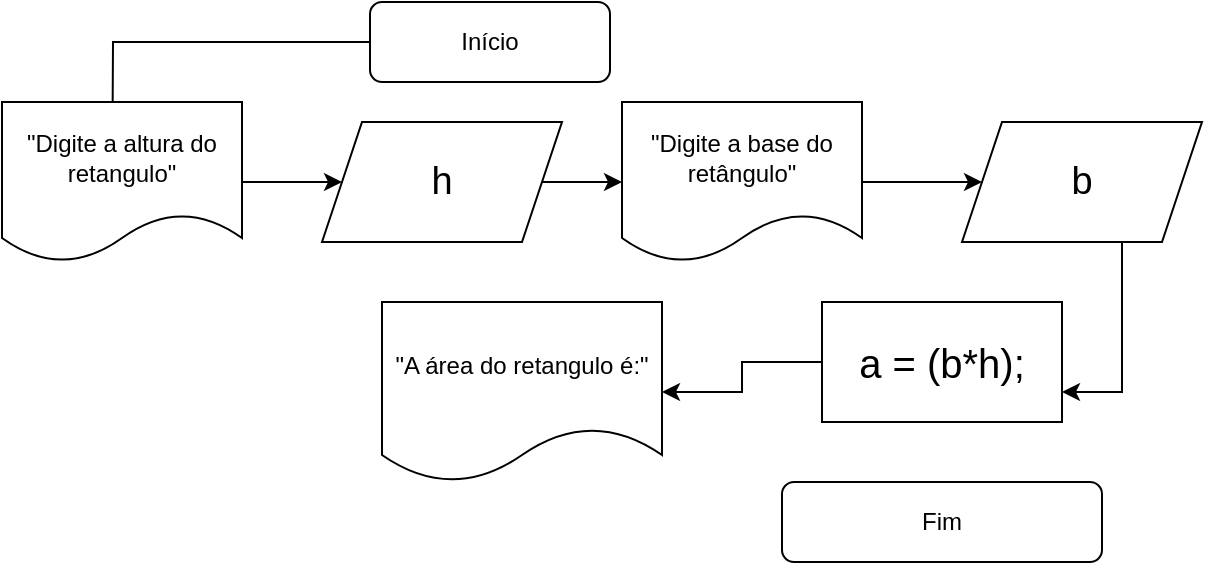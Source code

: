 <mxfile version="14.0.1" type="github">
  <diagram id="C5RBs43oDa-KdzZeNtuy" name="Page-1">
    <mxGraphModel dx="860" dy="328" grid="1" gridSize="10" guides="1" tooltips="1" connect="1" arrows="1" fold="1" page="1" pageScale="1" pageWidth="827" pageHeight="1169" math="0" shadow="0">
      <root>
        <mxCell id="WIyWlLk6GJQsqaUBKTNV-0" />
        <mxCell id="WIyWlLk6GJQsqaUBKTNV-1" parent="WIyWlLk6GJQsqaUBKTNV-0" />
        <mxCell id="WIyWlLk6GJQsqaUBKTNV-3" value="Início" style="rounded=1;whiteSpace=wrap;html=1;fontSize=12;glass=0;strokeWidth=1;shadow=0;" parent="WIyWlLk6GJQsqaUBKTNV-1" vertex="1">
          <mxGeometry x="294" y="20" width="120" height="40" as="geometry" />
        </mxCell>
        <mxCell id="WIyWlLk6GJQsqaUBKTNV-12" value="Fim" style="rounded=1;whiteSpace=wrap;html=1;fontSize=12;glass=0;strokeWidth=1;shadow=0;" parent="WIyWlLk6GJQsqaUBKTNV-1" vertex="1">
          <mxGeometry x="500" y="260" width="160" height="40" as="geometry" />
        </mxCell>
        <mxCell id="DF-ZhmiL2jZfrNKkENaV-1" value="" style="rounded=0;html=1;jettySize=auto;orthogonalLoop=1;fontSize=11;endArrow=block;endFill=0;endSize=8;strokeWidth=1;shadow=0;labelBackgroundColor=none;edgeStyle=orthogonalEdgeStyle;" edge="1" parent="WIyWlLk6GJQsqaUBKTNV-1" source="WIyWlLk6GJQsqaUBKTNV-3">
          <mxGeometry relative="1" as="geometry">
            <mxPoint x="294" y="40" as="sourcePoint" />
            <mxPoint x="165" y="130" as="targetPoint" />
          </mxGeometry>
        </mxCell>
        <mxCell id="DF-ZhmiL2jZfrNKkENaV-8" style="edgeStyle=orthogonalEdgeStyle;rounded=0;orthogonalLoop=1;jettySize=auto;html=1;exitX=1;exitY=0.5;exitDx=0;exitDy=0;" edge="1" parent="WIyWlLk6GJQsqaUBKTNV-1" source="DF-ZhmiL2jZfrNKkENaV-6" target="DF-ZhmiL2jZfrNKkENaV-7">
          <mxGeometry relative="1" as="geometry" />
        </mxCell>
        <mxCell id="DF-ZhmiL2jZfrNKkENaV-6" value="&quot;Digite a altura do retangulo&quot;" style="shape=document;whiteSpace=wrap;html=1;boundedLbl=1;" vertex="1" parent="WIyWlLk6GJQsqaUBKTNV-1">
          <mxGeometry x="110" y="70" width="120" height="80" as="geometry" />
        </mxCell>
        <mxCell id="DF-ZhmiL2jZfrNKkENaV-11" value="" style="edgeStyle=orthogonalEdgeStyle;rounded=0;orthogonalLoop=1;jettySize=auto;html=1;exitX=1;exitY=0.5;exitDx=0;exitDy=0;" edge="1" parent="WIyWlLk6GJQsqaUBKTNV-1" source="DF-ZhmiL2jZfrNKkENaV-7" target="DF-ZhmiL2jZfrNKkENaV-9">
          <mxGeometry relative="1" as="geometry">
            <mxPoint x="410" y="110" as="sourcePoint" />
          </mxGeometry>
        </mxCell>
        <mxCell id="DF-ZhmiL2jZfrNKkENaV-7" value="&lt;font style=&quot;font-size: 19px&quot;&gt;h&lt;/font&gt;" style="shape=parallelogram;perimeter=parallelogramPerimeter;whiteSpace=wrap;html=1;fixedSize=1;" vertex="1" parent="WIyWlLk6GJQsqaUBKTNV-1">
          <mxGeometry x="270" y="80" width="120" height="60" as="geometry" />
        </mxCell>
        <mxCell id="DF-ZhmiL2jZfrNKkENaV-15" value="" style="edgeStyle=orthogonalEdgeStyle;rounded=0;orthogonalLoop=1;jettySize=auto;html=1;" edge="1" parent="WIyWlLk6GJQsqaUBKTNV-1" source="DF-ZhmiL2jZfrNKkENaV-9" target="DF-ZhmiL2jZfrNKkENaV-14">
          <mxGeometry relative="1" as="geometry" />
        </mxCell>
        <mxCell id="DF-ZhmiL2jZfrNKkENaV-9" value="&quot;Digite a base do retângulo&quot;" style="shape=document;whiteSpace=wrap;html=1;boundedLbl=1;" vertex="1" parent="WIyWlLk6GJQsqaUBKTNV-1">
          <mxGeometry x="420" y="70" width="120" height="80" as="geometry" />
        </mxCell>
        <mxCell id="DF-ZhmiL2jZfrNKkENaV-23" value="" style="edgeStyle=orthogonalEdgeStyle;rounded=0;orthogonalLoop=1;jettySize=auto;html=1;" edge="1" parent="WIyWlLk6GJQsqaUBKTNV-1" source="DF-ZhmiL2jZfrNKkENaV-14" target="DF-ZhmiL2jZfrNKkENaV-16">
          <mxGeometry relative="1" as="geometry">
            <Array as="points">
              <mxPoint x="670" y="215" />
            </Array>
          </mxGeometry>
        </mxCell>
        <mxCell id="DF-ZhmiL2jZfrNKkENaV-14" value="&lt;font style=&quot;font-size: 19px&quot;&gt;b&lt;/font&gt;" style="shape=parallelogram;perimeter=parallelogramPerimeter;whiteSpace=wrap;html=1;fixedSize=1;" vertex="1" parent="WIyWlLk6GJQsqaUBKTNV-1">
          <mxGeometry x="590" y="80" width="120" height="60" as="geometry" />
        </mxCell>
        <mxCell id="DF-ZhmiL2jZfrNKkENaV-19" value="" style="edgeStyle=orthogonalEdgeStyle;rounded=0;orthogonalLoop=1;jettySize=auto;html=1;" edge="1" parent="WIyWlLk6GJQsqaUBKTNV-1" source="DF-ZhmiL2jZfrNKkENaV-16" target="DF-ZhmiL2jZfrNKkENaV-18">
          <mxGeometry relative="1" as="geometry" />
        </mxCell>
        <mxCell id="DF-ZhmiL2jZfrNKkENaV-16" value="&lt;font style=&quot;font-size: 20px&quot;&gt;a = (b*h);&lt;/font&gt;" style="whiteSpace=wrap;html=1;" vertex="1" parent="WIyWlLk6GJQsqaUBKTNV-1">
          <mxGeometry x="520" y="170" width="120" height="60" as="geometry" />
        </mxCell>
        <mxCell id="DF-ZhmiL2jZfrNKkENaV-18" value="&quot;A área do retangulo é:&quot;" style="shape=document;whiteSpace=wrap;html=1;boundedLbl=1;" vertex="1" parent="WIyWlLk6GJQsqaUBKTNV-1">
          <mxGeometry x="300" y="170" width="140" height="90" as="geometry" />
        </mxCell>
      </root>
    </mxGraphModel>
  </diagram>
</mxfile>

